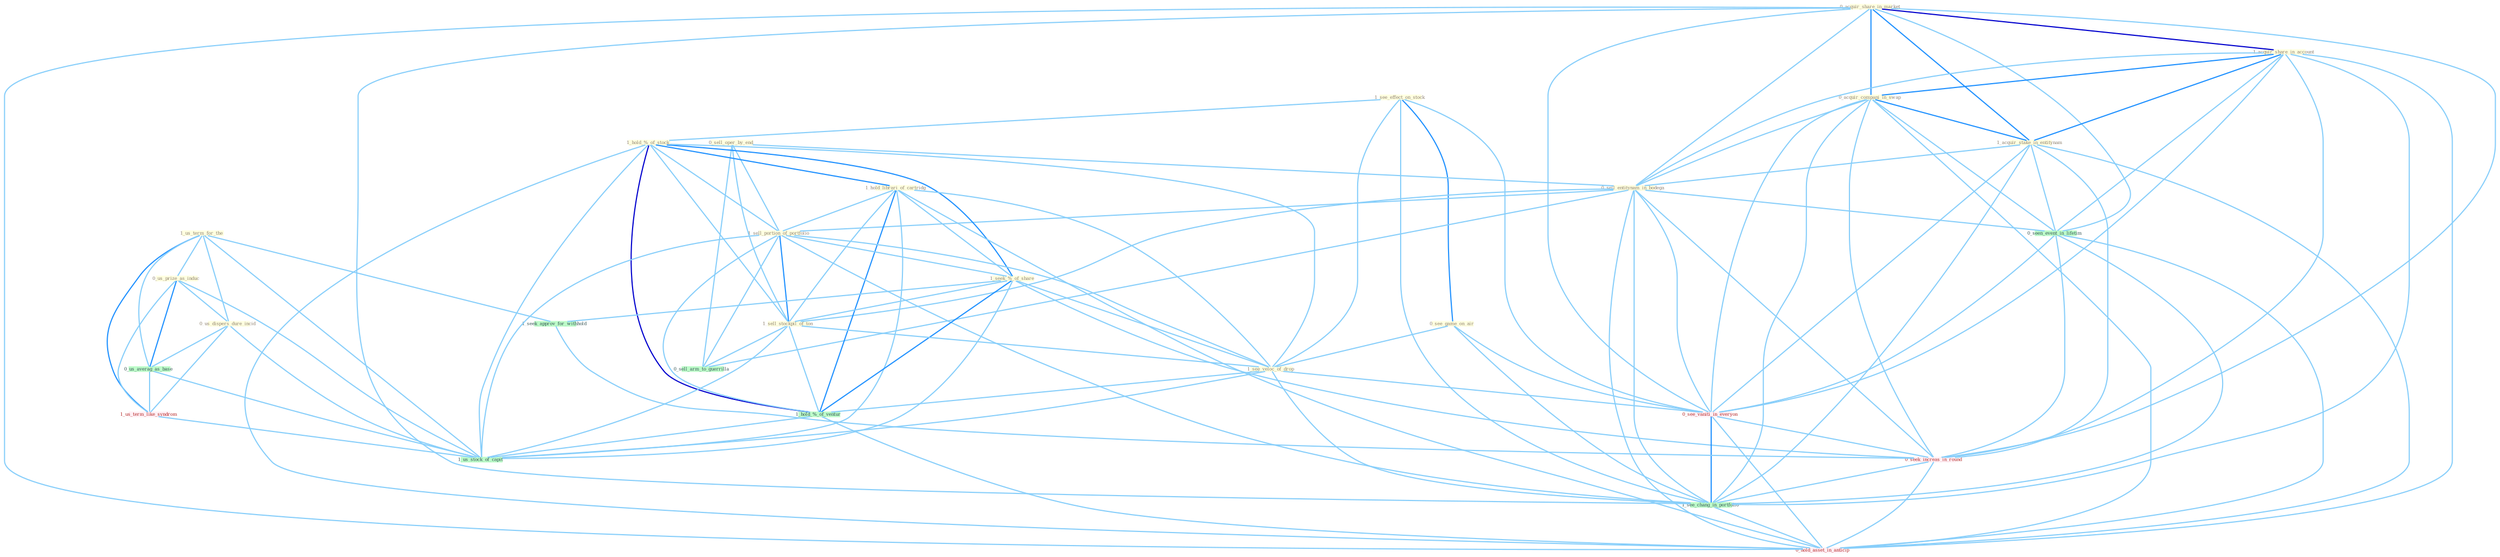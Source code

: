 Graph G{ 
    node
    [shape=polygon,style=filled,width=.5,height=.06,color="#BDFCC9",fixedsize=true,fontsize=4,
    fontcolor="#2f4f4f"];
    {node
    [color="#ffffe0", fontcolor="#8b7d6b"] "1_us_term_for_the " "1_see_effect_on_stock " "0_acquir_share_in_market " "0_us_prize_as_induc " "0_sell_oper_by_end " "0_see_game_on_air " "1_acquir_share_in_account " "0_acquir_compani_in_swap " "0_us_dispers_dure_incid " "1_acquir_stake_in_entitynam " "0_sell_entitynam_in_bodega " "1_hold_%_of_stock " "1_hold_librari_of_cartridg " "1_sell_portion_of_portfolio " "1_seek_%_of_share " "1_sell_stockpil_of_ton " "1_see_veloc_of_drop "}
{node [color="#fff0f5", fontcolor="#b22222"] "1_us_term_like_syndrom " "0_see_vaniti_in_everyon " "0_seek_increas_in_round " "0_hold_asset_in_anticip "}
edge [color="#B0E2FF"];

	"1_us_term_for_the " -- "0_us_prize_as_induc " [w="1", color="#87cefa" ];
	"1_us_term_for_the " -- "0_us_dispers_dure_incid " [w="1", color="#87cefa" ];
	"1_us_term_for_the " -- "0_us_averag_as_base " [w="1", color="#87cefa" ];
	"1_us_term_for_the " -- "1_us_term_like_syndrom " [w="2", color="#1e90ff" , len=0.8];
	"1_us_term_for_the " -- "1_seek_approv_for_withhold " [w="1", color="#87cefa" ];
	"1_us_term_for_the " -- "1_us_stock_of_capit " [w="1", color="#87cefa" ];
	"1_see_effect_on_stock " -- "0_see_game_on_air " [w="2", color="#1e90ff" , len=0.8];
	"1_see_effect_on_stock " -- "1_hold_%_of_stock " [w="1", color="#87cefa" ];
	"1_see_effect_on_stock " -- "1_see_veloc_of_drop " [w="1", color="#87cefa" ];
	"1_see_effect_on_stock " -- "0_see_vaniti_in_everyon " [w="1", color="#87cefa" ];
	"1_see_effect_on_stock " -- "1_see_chang_in_portfolio " [w="1", color="#87cefa" ];
	"0_acquir_share_in_market " -- "1_acquir_share_in_account " [w="3", color="#0000cd" , len=0.6];
	"0_acquir_share_in_market " -- "0_acquir_compani_in_swap " [w="2", color="#1e90ff" , len=0.8];
	"0_acquir_share_in_market " -- "1_acquir_stake_in_entitynam " [w="2", color="#1e90ff" , len=0.8];
	"0_acquir_share_in_market " -- "0_sell_entitynam_in_bodega " [w="1", color="#87cefa" ];
	"0_acquir_share_in_market " -- "0_seen_event_in_lifetim " [w="1", color="#87cefa" ];
	"0_acquir_share_in_market " -- "0_see_vaniti_in_everyon " [w="1", color="#87cefa" ];
	"0_acquir_share_in_market " -- "0_seek_increas_in_round " [w="1", color="#87cefa" ];
	"0_acquir_share_in_market " -- "1_see_chang_in_portfolio " [w="1", color="#87cefa" ];
	"0_acquir_share_in_market " -- "0_hold_asset_in_anticip " [w="1", color="#87cefa" ];
	"0_us_prize_as_induc " -- "0_us_dispers_dure_incid " [w="1", color="#87cefa" ];
	"0_us_prize_as_induc " -- "0_us_averag_as_base " [w="2", color="#1e90ff" , len=0.8];
	"0_us_prize_as_induc " -- "1_us_term_like_syndrom " [w="1", color="#87cefa" ];
	"0_us_prize_as_induc " -- "1_us_stock_of_capit " [w="1", color="#87cefa" ];
	"0_sell_oper_by_end " -- "0_sell_entitynam_in_bodega " [w="1", color="#87cefa" ];
	"0_sell_oper_by_end " -- "1_sell_portion_of_portfolio " [w="1", color="#87cefa" ];
	"0_sell_oper_by_end " -- "1_sell_stockpil_of_ton " [w="1", color="#87cefa" ];
	"0_sell_oper_by_end " -- "0_sell_arm_to_guerrilla " [w="1", color="#87cefa" ];
	"0_see_game_on_air " -- "1_see_veloc_of_drop " [w="1", color="#87cefa" ];
	"0_see_game_on_air " -- "0_see_vaniti_in_everyon " [w="1", color="#87cefa" ];
	"0_see_game_on_air " -- "1_see_chang_in_portfolio " [w="1", color="#87cefa" ];
	"1_acquir_share_in_account " -- "0_acquir_compani_in_swap " [w="2", color="#1e90ff" , len=0.8];
	"1_acquir_share_in_account " -- "1_acquir_stake_in_entitynam " [w="2", color="#1e90ff" , len=0.8];
	"1_acquir_share_in_account " -- "0_sell_entitynam_in_bodega " [w="1", color="#87cefa" ];
	"1_acquir_share_in_account " -- "0_seen_event_in_lifetim " [w="1", color="#87cefa" ];
	"1_acquir_share_in_account " -- "0_see_vaniti_in_everyon " [w="1", color="#87cefa" ];
	"1_acquir_share_in_account " -- "0_seek_increas_in_round " [w="1", color="#87cefa" ];
	"1_acquir_share_in_account " -- "1_see_chang_in_portfolio " [w="1", color="#87cefa" ];
	"1_acquir_share_in_account " -- "0_hold_asset_in_anticip " [w="1", color="#87cefa" ];
	"0_acquir_compani_in_swap " -- "1_acquir_stake_in_entitynam " [w="2", color="#1e90ff" , len=0.8];
	"0_acquir_compani_in_swap " -- "0_sell_entitynam_in_bodega " [w="1", color="#87cefa" ];
	"0_acquir_compani_in_swap " -- "0_seen_event_in_lifetim " [w="1", color="#87cefa" ];
	"0_acquir_compani_in_swap " -- "0_see_vaniti_in_everyon " [w="1", color="#87cefa" ];
	"0_acquir_compani_in_swap " -- "0_seek_increas_in_round " [w="1", color="#87cefa" ];
	"0_acquir_compani_in_swap " -- "1_see_chang_in_portfolio " [w="1", color="#87cefa" ];
	"0_acquir_compani_in_swap " -- "0_hold_asset_in_anticip " [w="1", color="#87cefa" ];
	"0_us_dispers_dure_incid " -- "0_us_averag_as_base " [w="1", color="#87cefa" ];
	"0_us_dispers_dure_incid " -- "1_us_term_like_syndrom " [w="1", color="#87cefa" ];
	"0_us_dispers_dure_incid " -- "1_us_stock_of_capit " [w="1", color="#87cefa" ];
	"1_acquir_stake_in_entitynam " -- "0_sell_entitynam_in_bodega " [w="1", color="#87cefa" ];
	"1_acquir_stake_in_entitynam " -- "0_seen_event_in_lifetim " [w="1", color="#87cefa" ];
	"1_acquir_stake_in_entitynam " -- "0_see_vaniti_in_everyon " [w="1", color="#87cefa" ];
	"1_acquir_stake_in_entitynam " -- "0_seek_increas_in_round " [w="1", color="#87cefa" ];
	"1_acquir_stake_in_entitynam " -- "1_see_chang_in_portfolio " [w="1", color="#87cefa" ];
	"1_acquir_stake_in_entitynam " -- "0_hold_asset_in_anticip " [w="1", color="#87cefa" ];
	"0_sell_entitynam_in_bodega " -- "1_sell_portion_of_portfolio " [w="1", color="#87cefa" ];
	"0_sell_entitynam_in_bodega " -- "1_sell_stockpil_of_ton " [w="1", color="#87cefa" ];
	"0_sell_entitynam_in_bodega " -- "0_seen_event_in_lifetim " [w="1", color="#87cefa" ];
	"0_sell_entitynam_in_bodega " -- "0_see_vaniti_in_everyon " [w="1", color="#87cefa" ];
	"0_sell_entitynam_in_bodega " -- "0_sell_arm_to_guerrilla " [w="1", color="#87cefa" ];
	"0_sell_entitynam_in_bodega " -- "0_seek_increas_in_round " [w="1", color="#87cefa" ];
	"0_sell_entitynam_in_bodega " -- "1_see_chang_in_portfolio " [w="1", color="#87cefa" ];
	"0_sell_entitynam_in_bodega " -- "0_hold_asset_in_anticip " [w="1", color="#87cefa" ];
	"1_hold_%_of_stock " -- "1_hold_librari_of_cartridg " [w="2", color="#1e90ff" , len=0.8];
	"1_hold_%_of_stock " -- "1_sell_portion_of_portfolio " [w="1", color="#87cefa" ];
	"1_hold_%_of_stock " -- "1_seek_%_of_share " [w="2", color="#1e90ff" , len=0.8];
	"1_hold_%_of_stock " -- "1_sell_stockpil_of_ton " [w="1", color="#87cefa" ];
	"1_hold_%_of_stock " -- "1_see_veloc_of_drop " [w="1", color="#87cefa" ];
	"1_hold_%_of_stock " -- "1_hold_%_of_ventur " [w="3", color="#0000cd" , len=0.6];
	"1_hold_%_of_stock " -- "1_us_stock_of_capit " [w="1", color="#87cefa" ];
	"1_hold_%_of_stock " -- "0_hold_asset_in_anticip " [w="1", color="#87cefa" ];
	"1_hold_librari_of_cartridg " -- "1_sell_portion_of_portfolio " [w="1", color="#87cefa" ];
	"1_hold_librari_of_cartridg " -- "1_seek_%_of_share " [w="1", color="#87cefa" ];
	"1_hold_librari_of_cartridg " -- "1_sell_stockpil_of_ton " [w="1", color="#87cefa" ];
	"1_hold_librari_of_cartridg " -- "1_see_veloc_of_drop " [w="1", color="#87cefa" ];
	"1_hold_librari_of_cartridg " -- "1_hold_%_of_ventur " [w="2", color="#1e90ff" , len=0.8];
	"1_hold_librari_of_cartridg " -- "1_us_stock_of_capit " [w="1", color="#87cefa" ];
	"1_hold_librari_of_cartridg " -- "0_hold_asset_in_anticip " [w="1", color="#87cefa" ];
	"1_sell_portion_of_portfolio " -- "1_seek_%_of_share " [w="1", color="#87cefa" ];
	"1_sell_portion_of_portfolio " -- "1_sell_stockpil_of_ton " [w="2", color="#1e90ff" , len=0.8];
	"1_sell_portion_of_portfolio " -- "1_see_veloc_of_drop " [w="1", color="#87cefa" ];
	"1_sell_portion_of_portfolio " -- "1_hold_%_of_ventur " [w="1", color="#87cefa" ];
	"1_sell_portion_of_portfolio " -- "0_sell_arm_to_guerrilla " [w="1", color="#87cefa" ];
	"1_sell_portion_of_portfolio " -- "1_us_stock_of_capit " [w="1", color="#87cefa" ];
	"1_sell_portion_of_portfolio " -- "1_see_chang_in_portfolio " [w="1", color="#87cefa" ];
	"1_seek_%_of_share " -- "1_sell_stockpil_of_ton " [w="1", color="#87cefa" ];
	"1_seek_%_of_share " -- "1_see_veloc_of_drop " [w="1", color="#87cefa" ];
	"1_seek_%_of_share " -- "1_seek_approv_for_withhold " [w="1", color="#87cefa" ];
	"1_seek_%_of_share " -- "1_hold_%_of_ventur " [w="2", color="#1e90ff" , len=0.8];
	"1_seek_%_of_share " -- "0_seek_increas_in_round " [w="1", color="#87cefa" ];
	"1_seek_%_of_share " -- "1_us_stock_of_capit " [w="1", color="#87cefa" ];
	"1_sell_stockpil_of_ton " -- "1_see_veloc_of_drop " [w="1", color="#87cefa" ];
	"1_sell_stockpil_of_ton " -- "1_hold_%_of_ventur " [w="1", color="#87cefa" ];
	"1_sell_stockpil_of_ton " -- "0_sell_arm_to_guerrilla " [w="1", color="#87cefa" ];
	"1_sell_stockpil_of_ton " -- "1_us_stock_of_capit " [w="1", color="#87cefa" ];
	"1_see_veloc_of_drop " -- "1_hold_%_of_ventur " [w="1", color="#87cefa" ];
	"1_see_veloc_of_drop " -- "0_see_vaniti_in_everyon " [w="1", color="#87cefa" ];
	"1_see_veloc_of_drop " -- "1_us_stock_of_capit " [w="1", color="#87cefa" ];
	"1_see_veloc_of_drop " -- "1_see_chang_in_portfolio " [w="1", color="#87cefa" ];
	"0_seen_event_in_lifetim " -- "0_see_vaniti_in_everyon " [w="1", color="#87cefa" ];
	"0_seen_event_in_lifetim " -- "0_seek_increas_in_round " [w="1", color="#87cefa" ];
	"0_seen_event_in_lifetim " -- "1_see_chang_in_portfolio " [w="1", color="#87cefa" ];
	"0_seen_event_in_lifetim " -- "0_hold_asset_in_anticip " [w="1", color="#87cefa" ];
	"0_us_averag_as_base " -- "1_us_term_like_syndrom " [w="1", color="#87cefa" ];
	"0_us_averag_as_base " -- "1_us_stock_of_capit " [w="1", color="#87cefa" ];
	"1_us_term_like_syndrom " -- "1_us_stock_of_capit " [w="1", color="#87cefa" ];
	"1_seek_approv_for_withhold " -- "0_seek_increas_in_round " [w="1", color="#87cefa" ];
	"1_hold_%_of_ventur " -- "1_us_stock_of_capit " [w="1", color="#87cefa" ];
	"1_hold_%_of_ventur " -- "0_hold_asset_in_anticip " [w="1", color="#87cefa" ];
	"0_see_vaniti_in_everyon " -- "0_seek_increas_in_round " [w="1", color="#87cefa" ];
	"0_see_vaniti_in_everyon " -- "1_see_chang_in_portfolio " [w="2", color="#1e90ff" , len=0.8];
	"0_see_vaniti_in_everyon " -- "0_hold_asset_in_anticip " [w="1", color="#87cefa" ];
	"0_seek_increas_in_round " -- "1_see_chang_in_portfolio " [w="1", color="#87cefa" ];
	"0_seek_increas_in_round " -- "0_hold_asset_in_anticip " [w="1", color="#87cefa" ];
	"1_see_chang_in_portfolio " -- "0_hold_asset_in_anticip " [w="1", color="#87cefa" ];
}